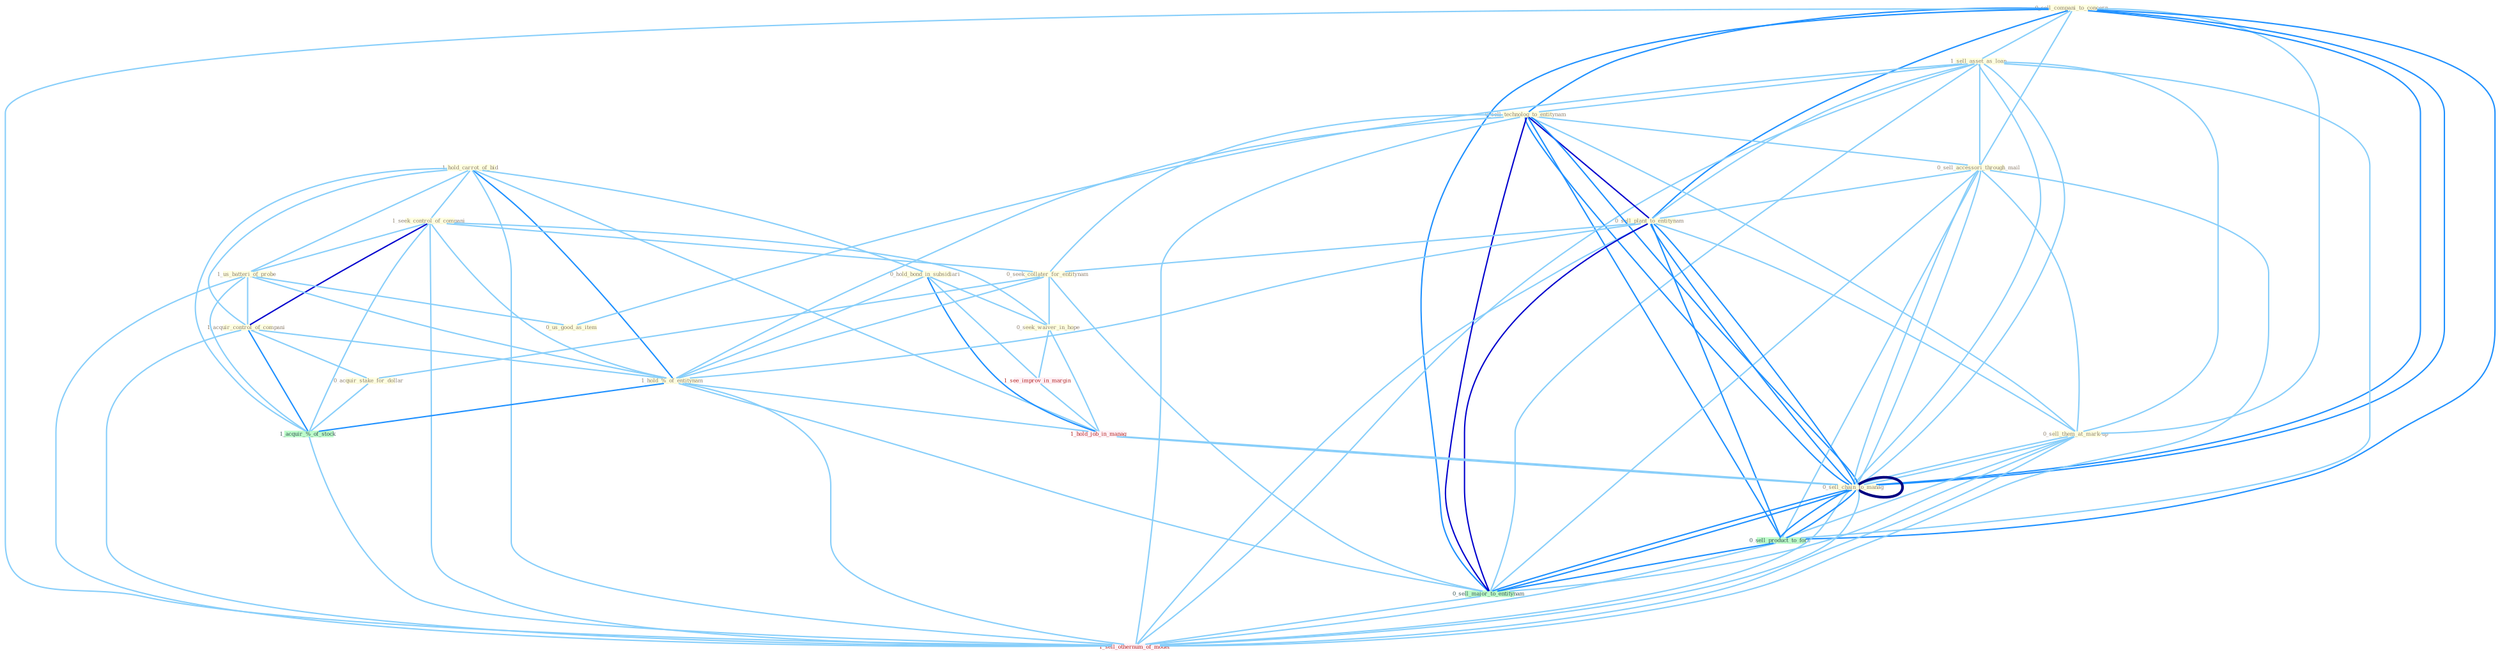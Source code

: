 Graph G{ 
    node
    [shape=polygon,style=filled,width=.5,height=.06,color="#BDFCC9",fixedsize=true,fontsize=4,
    fontcolor="#2f4f4f"];
    {node
    [color="#ffffe0", fontcolor="#8b7d6b"] "1_hold_carrot_of_bid " "0_sell_compani_to_concern " "1_seek_control_of_compani " "1_sell_asset_as_loan " "0_hold_bond_in_subsidiari " "0_sell_technolog_to_entitynam " "1_us_batteri_of_probe " "0_sell_accessori_through_mail " "1_acquir_control_of_compani " "0_sell_plant_to_entitynam " "0_seek_collater_for_entitynam " "0_seek_waiver_in_hope " "0_acquir_stake_for_dollar " "0_sell_them_at_mark-up " "0_sell_chain_to_manag " "0_us_good_as_item " "1_hold_%_of_entitynam "}
{node [color="#fff0f5", fontcolor="#b22222"] "1_see_improv_in_margin " "1_hold_job_in_manag " "1_sell_othernum_of_model "}
edge [color="#B0E2FF"];

	"1_hold_carrot_of_bid " -- "1_seek_control_of_compani " [w="1", color="#87cefa" ];
	"1_hold_carrot_of_bid " -- "0_hold_bond_in_subsidiari " [w="1", color="#87cefa" ];
	"1_hold_carrot_of_bid " -- "1_us_batteri_of_probe " [w="1", color="#87cefa" ];
	"1_hold_carrot_of_bid " -- "1_acquir_control_of_compani " [w="1", color="#87cefa" ];
	"1_hold_carrot_of_bid " -- "1_hold_%_of_entitynam " [w="2", color="#1e90ff" , len=0.8];
	"1_hold_carrot_of_bid " -- "1_acquir_%_of_stock " [w="1", color="#87cefa" ];
	"1_hold_carrot_of_bid " -- "1_hold_job_in_manag " [w="1", color="#87cefa" ];
	"1_hold_carrot_of_bid " -- "1_sell_othernum_of_model " [w="1", color="#87cefa" ];
	"0_sell_compani_to_concern " -- "1_sell_asset_as_loan " [w="1", color="#87cefa" ];
	"0_sell_compani_to_concern " -- "0_sell_technolog_to_entitynam " [w="2", color="#1e90ff" , len=0.8];
	"0_sell_compani_to_concern " -- "0_sell_accessori_through_mail " [w="1", color="#87cefa" ];
	"0_sell_compani_to_concern " -- "0_sell_plant_to_entitynam " [w="2", color="#1e90ff" , len=0.8];
	"0_sell_compani_to_concern " -- "0_sell_them_at_mark-up " [w="1", color="#87cefa" ];
	"0_sell_compani_to_concern " -- "0_sell_chain_to_manag " [w="2", color="#1e90ff" , len=0.8];
	"0_sell_compani_to_concern " -- "0_sell_product_to_forc " [w="2", color="#1e90ff" , len=0.8];
	"0_sell_compani_to_concern " -- "0_sell_major_to_entitynam " [w="2", color="#1e90ff" , len=0.8];
	"0_sell_compani_to_concern " -- "0_sell_chain_to_manag " [w="2", color="#1e90ff" , len=0.8];
	"0_sell_compani_to_concern " -- "1_sell_othernum_of_model " [w="1", color="#87cefa" ];
	"1_seek_control_of_compani " -- "1_us_batteri_of_probe " [w="1", color="#87cefa" ];
	"1_seek_control_of_compani " -- "1_acquir_control_of_compani " [w="3", color="#0000cd" , len=0.6];
	"1_seek_control_of_compani " -- "0_seek_collater_for_entitynam " [w="1", color="#87cefa" ];
	"1_seek_control_of_compani " -- "0_seek_waiver_in_hope " [w="1", color="#87cefa" ];
	"1_seek_control_of_compani " -- "1_hold_%_of_entitynam " [w="1", color="#87cefa" ];
	"1_seek_control_of_compani " -- "1_acquir_%_of_stock " [w="1", color="#87cefa" ];
	"1_seek_control_of_compani " -- "1_sell_othernum_of_model " [w="1", color="#87cefa" ];
	"1_sell_asset_as_loan " -- "0_sell_technolog_to_entitynam " [w="1", color="#87cefa" ];
	"1_sell_asset_as_loan " -- "0_sell_accessori_through_mail " [w="1", color="#87cefa" ];
	"1_sell_asset_as_loan " -- "0_sell_plant_to_entitynam " [w="1", color="#87cefa" ];
	"1_sell_asset_as_loan " -- "0_sell_them_at_mark-up " [w="1", color="#87cefa" ];
	"1_sell_asset_as_loan " -- "0_sell_chain_to_manag " [w="1", color="#87cefa" ];
	"1_sell_asset_as_loan " -- "0_us_good_as_item " [w="1", color="#87cefa" ];
	"1_sell_asset_as_loan " -- "0_sell_product_to_forc " [w="1", color="#87cefa" ];
	"1_sell_asset_as_loan " -- "0_sell_major_to_entitynam " [w="1", color="#87cefa" ];
	"1_sell_asset_as_loan " -- "0_sell_chain_to_manag " [w="1", color="#87cefa" ];
	"1_sell_asset_as_loan " -- "1_sell_othernum_of_model " [w="1", color="#87cefa" ];
	"0_hold_bond_in_subsidiari " -- "0_seek_waiver_in_hope " [w="1", color="#87cefa" ];
	"0_hold_bond_in_subsidiari " -- "1_hold_%_of_entitynam " [w="1", color="#87cefa" ];
	"0_hold_bond_in_subsidiari " -- "1_see_improv_in_margin " [w="1", color="#87cefa" ];
	"0_hold_bond_in_subsidiari " -- "1_hold_job_in_manag " [w="2", color="#1e90ff" , len=0.8];
	"0_sell_technolog_to_entitynam " -- "0_sell_accessori_through_mail " [w="1", color="#87cefa" ];
	"0_sell_technolog_to_entitynam " -- "0_sell_plant_to_entitynam " [w="3", color="#0000cd" , len=0.6];
	"0_sell_technolog_to_entitynam " -- "0_seek_collater_for_entitynam " [w="1", color="#87cefa" ];
	"0_sell_technolog_to_entitynam " -- "0_sell_them_at_mark-up " [w="1", color="#87cefa" ];
	"0_sell_technolog_to_entitynam " -- "0_sell_chain_to_manag " [w="2", color="#1e90ff" , len=0.8];
	"0_sell_technolog_to_entitynam " -- "1_hold_%_of_entitynam " [w="1", color="#87cefa" ];
	"0_sell_technolog_to_entitynam " -- "0_sell_product_to_forc " [w="2", color="#1e90ff" , len=0.8];
	"0_sell_technolog_to_entitynam " -- "0_sell_major_to_entitynam " [w="3", color="#0000cd" , len=0.6];
	"0_sell_technolog_to_entitynam " -- "0_sell_chain_to_manag " [w="2", color="#1e90ff" , len=0.8];
	"0_sell_technolog_to_entitynam " -- "1_sell_othernum_of_model " [w="1", color="#87cefa" ];
	"1_us_batteri_of_probe " -- "1_acquir_control_of_compani " [w="1", color="#87cefa" ];
	"1_us_batteri_of_probe " -- "0_us_good_as_item " [w="1", color="#87cefa" ];
	"1_us_batteri_of_probe " -- "1_hold_%_of_entitynam " [w="1", color="#87cefa" ];
	"1_us_batteri_of_probe " -- "1_acquir_%_of_stock " [w="1", color="#87cefa" ];
	"1_us_batteri_of_probe " -- "1_sell_othernum_of_model " [w="1", color="#87cefa" ];
	"0_sell_accessori_through_mail " -- "0_sell_plant_to_entitynam " [w="1", color="#87cefa" ];
	"0_sell_accessori_through_mail " -- "0_sell_them_at_mark-up " [w="1", color="#87cefa" ];
	"0_sell_accessori_through_mail " -- "0_sell_chain_to_manag " [w="1", color="#87cefa" ];
	"0_sell_accessori_through_mail " -- "0_sell_product_to_forc " [w="1", color="#87cefa" ];
	"0_sell_accessori_through_mail " -- "0_sell_major_to_entitynam " [w="1", color="#87cefa" ];
	"0_sell_accessori_through_mail " -- "0_sell_chain_to_manag " [w="1", color="#87cefa" ];
	"0_sell_accessori_through_mail " -- "1_sell_othernum_of_model " [w="1", color="#87cefa" ];
	"1_acquir_control_of_compani " -- "0_acquir_stake_for_dollar " [w="1", color="#87cefa" ];
	"1_acquir_control_of_compani " -- "1_hold_%_of_entitynam " [w="1", color="#87cefa" ];
	"1_acquir_control_of_compani " -- "1_acquir_%_of_stock " [w="2", color="#1e90ff" , len=0.8];
	"1_acquir_control_of_compani " -- "1_sell_othernum_of_model " [w="1", color="#87cefa" ];
	"0_sell_plant_to_entitynam " -- "0_seek_collater_for_entitynam " [w="1", color="#87cefa" ];
	"0_sell_plant_to_entitynam " -- "0_sell_them_at_mark-up " [w="1", color="#87cefa" ];
	"0_sell_plant_to_entitynam " -- "0_sell_chain_to_manag " [w="2", color="#1e90ff" , len=0.8];
	"0_sell_plant_to_entitynam " -- "1_hold_%_of_entitynam " [w="1", color="#87cefa" ];
	"0_sell_plant_to_entitynam " -- "0_sell_product_to_forc " [w="2", color="#1e90ff" , len=0.8];
	"0_sell_plant_to_entitynam " -- "0_sell_major_to_entitynam " [w="3", color="#0000cd" , len=0.6];
	"0_sell_plant_to_entitynam " -- "0_sell_chain_to_manag " [w="2", color="#1e90ff" , len=0.8];
	"0_sell_plant_to_entitynam " -- "1_sell_othernum_of_model " [w="1", color="#87cefa" ];
	"0_seek_collater_for_entitynam " -- "0_seek_waiver_in_hope " [w="1", color="#87cefa" ];
	"0_seek_collater_for_entitynam " -- "0_acquir_stake_for_dollar " [w="1", color="#87cefa" ];
	"0_seek_collater_for_entitynam " -- "1_hold_%_of_entitynam " [w="1", color="#87cefa" ];
	"0_seek_collater_for_entitynam " -- "0_sell_major_to_entitynam " [w="1", color="#87cefa" ];
	"0_seek_waiver_in_hope " -- "1_see_improv_in_margin " [w="1", color="#87cefa" ];
	"0_seek_waiver_in_hope " -- "1_hold_job_in_manag " [w="1", color="#87cefa" ];
	"0_acquir_stake_for_dollar " -- "1_acquir_%_of_stock " [w="1", color="#87cefa" ];
	"0_sell_them_at_mark-up " -- "0_sell_chain_to_manag " [w="1", color="#87cefa" ];
	"0_sell_them_at_mark-up " -- "0_sell_product_to_forc " [w="1", color="#87cefa" ];
	"0_sell_them_at_mark-up " -- "0_sell_major_to_entitynam " [w="1", color="#87cefa" ];
	"0_sell_them_at_mark-up " -- "0_sell_chain_to_manag " [w="1", color="#87cefa" ];
	"0_sell_them_at_mark-up " -- "1_sell_othernum_of_model " [w="1", color="#87cefa" ];
	"0_sell_chain_to_manag " -- "1_hold_job_in_manag " [w="1", color="#87cefa" ];
	"0_sell_chain_to_manag " -- "0_sell_product_to_forc " [w="2", color="#1e90ff" , len=0.8];
	"0_sell_chain_to_manag " -- "0_sell_major_to_entitynam " [w="2", color="#1e90ff" , len=0.8];
	"0_sell_chain_to_manag " -- "0_sell_chain_to_manag " [w="4", style=bold, color="#000080", len=0.4];
	"0_sell_chain_to_manag " -- "1_sell_othernum_of_model " [w="1", color="#87cefa" ];
	"1_hold_%_of_entitynam " -- "1_acquir_%_of_stock " [w="2", color="#1e90ff" , len=0.8];
	"1_hold_%_of_entitynam " -- "1_hold_job_in_manag " [w="1", color="#87cefa" ];
	"1_hold_%_of_entitynam " -- "0_sell_major_to_entitynam " [w="1", color="#87cefa" ];
	"1_hold_%_of_entitynam " -- "1_sell_othernum_of_model " [w="1", color="#87cefa" ];
	"1_see_improv_in_margin " -- "1_hold_job_in_manag " [w="1", color="#87cefa" ];
	"1_acquir_%_of_stock " -- "1_sell_othernum_of_model " [w="1", color="#87cefa" ];
	"1_hold_job_in_manag " -- "0_sell_chain_to_manag " [w="1", color="#87cefa" ];
	"0_sell_product_to_forc " -- "0_sell_major_to_entitynam " [w="2", color="#1e90ff" , len=0.8];
	"0_sell_product_to_forc " -- "0_sell_chain_to_manag " [w="2", color="#1e90ff" , len=0.8];
	"0_sell_product_to_forc " -- "1_sell_othernum_of_model " [w="1", color="#87cefa" ];
	"0_sell_major_to_entitynam " -- "0_sell_chain_to_manag " [w="2", color="#1e90ff" , len=0.8];
	"0_sell_major_to_entitynam " -- "1_sell_othernum_of_model " [w="1", color="#87cefa" ];
	"0_sell_chain_to_manag " -- "1_sell_othernum_of_model " [w="1", color="#87cefa" ];
}